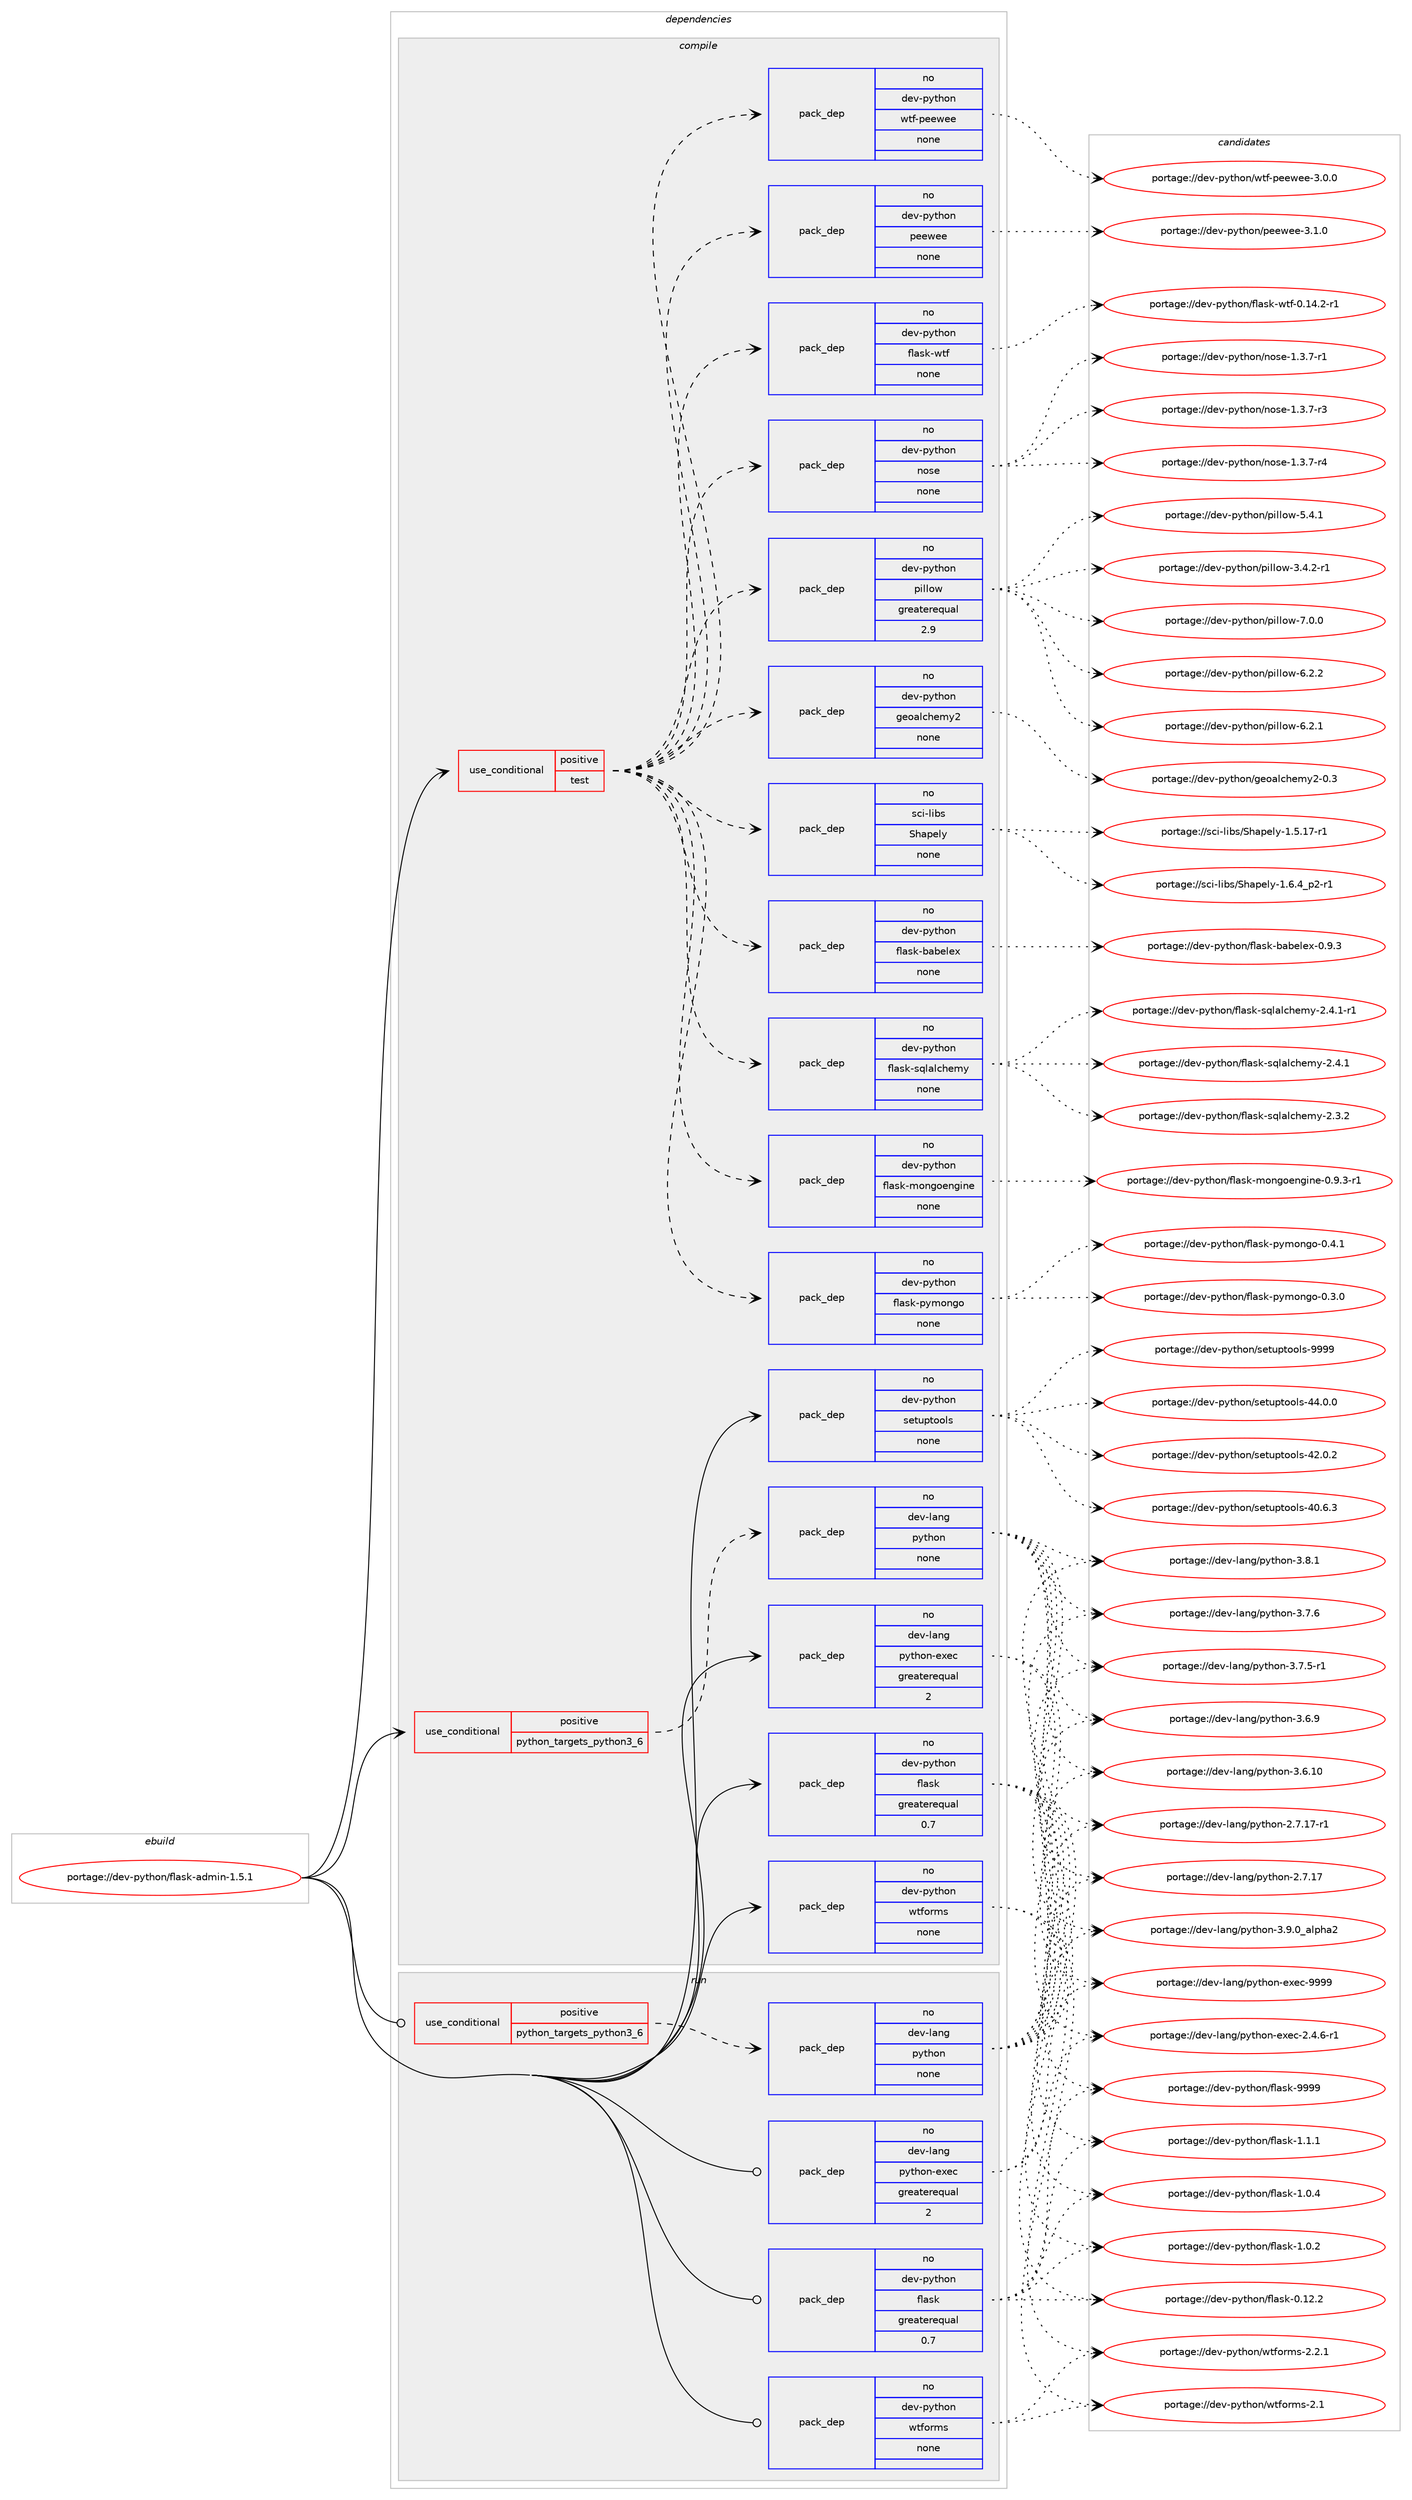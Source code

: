 digraph prolog {

# *************
# Graph options
# *************

newrank=true;
concentrate=true;
compound=true;
graph [rankdir=LR,fontname=Helvetica,fontsize=10,ranksep=1.5];#, ranksep=2.5, nodesep=0.2];
edge  [arrowhead=vee];
node  [fontname=Helvetica,fontsize=10];

# **********
# The ebuild
# **********

subgraph cluster_leftcol {
color=gray;
rank=same;
label=<<i>ebuild</i>>;
id [label="portage://dev-python/flask-admin-1.5.1", color=red, width=4, href="../dev-python/flask-admin-1.5.1.svg"];
}

# ****************
# The dependencies
# ****************

subgraph cluster_midcol {
color=gray;
label=<<i>dependencies</i>>;
subgraph cluster_compile {
fillcolor="#eeeeee";
style=filled;
label=<<i>compile</i>>;
subgraph cond115928 {
dependency461058 [label=<<TABLE BORDER="0" CELLBORDER="1" CELLSPACING="0" CELLPADDING="4"><TR><TD ROWSPAN="3" CELLPADDING="10">use_conditional</TD></TR><TR><TD>positive</TD></TR><TR><TD>python_targets_python3_6</TD></TR></TABLE>>, shape=none, color=red];
subgraph pack340140 {
dependency461059 [label=<<TABLE BORDER="0" CELLBORDER="1" CELLSPACING="0" CELLPADDING="4" WIDTH="220"><TR><TD ROWSPAN="6" CELLPADDING="30">pack_dep</TD></TR><TR><TD WIDTH="110">no</TD></TR><TR><TD>dev-lang</TD></TR><TR><TD>python</TD></TR><TR><TD>none</TD></TR><TR><TD></TD></TR></TABLE>>, shape=none, color=blue];
}
dependency461058:e -> dependency461059:w [weight=20,style="dashed",arrowhead="vee"];
}
id:e -> dependency461058:w [weight=20,style="solid",arrowhead="vee"];
subgraph cond115929 {
dependency461060 [label=<<TABLE BORDER="0" CELLBORDER="1" CELLSPACING="0" CELLPADDING="4"><TR><TD ROWSPAN="3" CELLPADDING="10">use_conditional</TD></TR><TR><TD>positive</TD></TR><TR><TD>test</TD></TR></TABLE>>, shape=none, color=red];
subgraph pack340141 {
dependency461061 [label=<<TABLE BORDER="0" CELLBORDER="1" CELLSPACING="0" CELLPADDING="4" WIDTH="220"><TR><TD ROWSPAN="6" CELLPADDING="30">pack_dep</TD></TR><TR><TD WIDTH="110">no</TD></TR><TR><TD>dev-python</TD></TR><TR><TD>nose</TD></TR><TR><TD>none</TD></TR><TR><TD></TD></TR></TABLE>>, shape=none, color=blue];
}
dependency461060:e -> dependency461061:w [weight=20,style="dashed",arrowhead="vee"];
subgraph pack340142 {
dependency461062 [label=<<TABLE BORDER="0" CELLBORDER="1" CELLSPACING="0" CELLPADDING="4" WIDTH="220"><TR><TD ROWSPAN="6" CELLPADDING="30">pack_dep</TD></TR><TR><TD WIDTH="110">no</TD></TR><TR><TD>dev-python</TD></TR><TR><TD>flask-wtf</TD></TR><TR><TD>none</TD></TR><TR><TD></TD></TR></TABLE>>, shape=none, color=blue];
}
dependency461060:e -> dependency461062:w [weight=20,style="dashed",arrowhead="vee"];
subgraph pack340143 {
dependency461063 [label=<<TABLE BORDER="0" CELLBORDER="1" CELLSPACING="0" CELLPADDING="4" WIDTH="220"><TR><TD ROWSPAN="6" CELLPADDING="30">pack_dep</TD></TR><TR><TD WIDTH="110">no</TD></TR><TR><TD>dev-python</TD></TR><TR><TD>peewee</TD></TR><TR><TD>none</TD></TR><TR><TD></TD></TR></TABLE>>, shape=none, color=blue];
}
dependency461060:e -> dependency461063:w [weight=20,style="dashed",arrowhead="vee"];
subgraph pack340144 {
dependency461064 [label=<<TABLE BORDER="0" CELLBORDER="1" CELLSPACING="0" CELLPADDING="4" WIDTH="220"><TR><TD ROWSPAN="6" CELLPADDING="30">pack_dep</TD></TR><TR><TD WIDTH="110">no</TD></TR><TR><TD>dev-python</TD></TR><TR><TD>wtf-peewee</TD></TR><TR><TD>none</TD></TR><TR><TD></TD></TR></TABLE>>, shape=none, color=blue];
}
dependency461060:e -> dependency461064:w [weight=20,style="dashed",arrowhead="vee"];
subgraph pack340145 {
dependency461065 [label=<<TABLE BORDER="0" CELLBORDER="1" CELLSPACING="0" CELLPADDING="4" WIDTH="220"><TR><TD ROWSPAN="6" CELLPADDING="30">pack_dep</TD></TR><TR><TD WIDTH="110">no</TD></TR><TR><TD>dev-python</TD></TR><TR><TD>flask-pymongo</TD></TR><TR><TD>none</TD></TR><TR><TD></TD></TR></TABLE>>, shape=none, color=blue];
}
dependency461060:e -> dependency461065:w [weight=20,style="dashed",arrowhead="vee"];
subgraph pack340146 {
dependency461066 [label=<<TABLE BORDER="0" CELLBORDER="1" CELLSPACING="0" CELLPADDING="4" WIDTH="220"><TR><TD ROWSPAN="6" CELLPADDING="30">pack_dep</TD></TR><TR><TD WIDTH="110">no</TD></TR><TR><TD>dev-python</TD></TR><TR><TD>flask-mongoengine</TD></TR><TR><TD>none</TD></TR><TR><TD></TD></TR></TABLE>>, shape=none, color=blue];
}
dependency461060:e -> dependency461066:w [weight=20,style="dashed",arrowhead="vee"];
subgraph pack340147 {
dependency461067 [label=<<TABLE BORDER="0" CELLBORDER="1" CELLSPACING="0" CELLPADDING="4" WIDTH="220"><TR><TD ROWSPAN="6" CELLPADDING="30">pack_dep</TD></TR><TR><TD WIDTH="110">no</TD></TR><TR><TD>dev-python</TD></TR><TR><TD>flask-sqlalchemy</TD></TR><TR><TD>none</TD></TR><TR><TD></TD></TR></TABLE>>, shape=none, color=blue];
}
dependency461060:e -> dependency461067:w [weight=20,style="dashed",arrowhead="vee"];
subgraph pack340148 {
dependency461068 [label=<<TABLE BORDER="0" CELLBORDER="1" CELLSPACING="0" CELLPADDING="4" WIDTH="220"><TR><TD ROWSPAN="6" CELLPADDING="30">pack_dep</TD></TR><TR><TD WIDTH="110">no</TD></TR><TR><TD>dev-python</TD></TR><TR><TD>flask-babelex</TD></TR><TR><TD>none</TD></TR><TR><TD></TD></TR></TABLE>>, shape=none, color=blue];
}
dependency461060:e -> dependency461068:w [weight=20,style="dashed",arrowhead="vee"];
subgraph pack340149 {
dependency461069 [label=<<TABLE BORDER="0" CELLBORDER="1" CELLSPACING="0" CELLPADDING="4" WIDTH="220"><TR><TD ROWSPAN="6" CELLPADDING="30">pack_dep</TD></TR><TR><TD WIDTH="110">no</TD></TR><TR><TD>sci-libs</TD></TR><TR><TD>Shapely</TD></TR><TR><TD>none</TD></TR><TR><TD></TD></TR></TABLE>>, shape=none, color=blue];
}
dependency461060:e -> dependency461069:w [weight=20,style="dashed",arrowhead="vee"];
subgraph pack340150 {
dependency461070 [label=<<TABLE BORDER="0" CELLBORDER="1" CELLSPACING="0" CELLPADDING="4" WIDTH="220"><TR><TD ROWSPAN="6" CELLPADDING="30">pack_dep</TD></TR><TR><TD WIDTH="110">no</TD></TR><TR><TD>dev-python</TD></TR><TR><TD>geoalchemy2</TD></TR><TR><TD>none</TD></TR><TR><TD></TD></TR></TABLE>>, shape=none, color=blue];
}
dependency461060:e -> dependency461070:w [weight=20,style="dashed",arrowhead="vee"];
subgraph pack340151 {
dependency461071 [label=<<TABLE BORDER="0" CELLBORDER="1" CELLSPACING="0" CELLPADDING="4" WIDTH="220"><TR><TD ROWSPAN="6" CELLPADDING="30">pack_dep</TD></TR><TR><TD WIDTH="110">no</TD></TR><TR><TD>dev-python</TD></TR><TR><TD>pillow</TD></TR><TR><TD>greaterequal</TD></TR><TR><TD>2.9</TD></TR></TABLE>>, shape=none, color=blue];
}
dependency461060:e -> dependency461071:w [weight=20,style="dashed",arrowhead="vee"];
}
id:e -> dependency461060:w [weight=20,style="solid",arrowhead="vee"];
subgraph pack340152 {
dependency461072 [label=<<TABLE BORDER="0" CELLBORDER="1" CELLSPACING="0" CELLPADDING="4" WIDTH="220"><TR><TD ROWSPAN="6" CELLPADDING="30">pack_dep</TD></TR><TR><TD WIDTH="110">no</TD></TR><TR><TD>dev-lang</TD></TR><TR><TD>python-exec</TD></TR><TR><TD>greaterequal</TD></TR><TR><TD>2</TD></TR></TABLE>>, shape=none, color=blue];
}
id:e -> dependency461072:w [weight=20,style="solid",arrowhead="vee"];
subgraph pack340153 {
dependency461073 [label=<<TABLE BORDER="0" CELLBORDER="1" CELLSPACING="0" CELLPADDING="4" WIDTH="220"><TR><TD ROWSPAN="6" CELLPADDING="30">pack_dep</TD></TR><TR><TD WIDTH="110">no</TD></TR><TR><TD>dev-python</TD></TR><TR><TD>flask</TD></TR><TR><TD>greaterequal</TD></TR><TR><TD>0.7</TD></TR></TABLE>>, shape=none, color=blue];
}
id:e -> dependency461073:w [weight=20,style="solid",arrowhead="vee"];
subgraph pack340154 {
dependency461074 [label=<<TABLE BORDER="0" CELLBORDER="1" CELLSPACING="0" CELLPADDING="4" WIDTH="220"><TR><TD ROWSPAN="6" CELLPADDING="30">pack_dep</TD></TR><TR><TD WIDTH="110">no</TD></TR><TR><TD>dev-python</TD></TR><TR><TD>setuptools</TD></TR><TR><TD>none</TD></TR><TR><TD></TD></TR></TABLE>>, shape=none, color=blue];
}
id:e -> dependency461074:w [weight=20,style="solid",arrowhead="vee"];
subgraph pack340155 {
dependency461075 [label=<<TABLE BORDER="0" CELLBORDER="1" CELLSPACING="0" CELLPADDING="4" WIDTH="220"><TR><TD ROWSPAN="6" CELLPADDING="30">pack_dep</TD></TR><TR><TD WIDTH="110">no</TD></TR><TR><TD>dev-python</TD></TR><TR><TD>wtforms</TD></TR><TR><TD>none</TD></TR><TR><TD></TD></TR></TABLE>>, shape=none, color=blue];
}
id:e -> dependency461075:w [weight=20,style="solid",arrowhead="vee"];
}
subgraph cluster_compileandrun {
fillcolor="#eeeeee";
style=filled;
label=<<i>compile and run</i>>;
}
subgraph cluster_run {
fillcolor="#eeeeee";
style=filled;
label=<<i>run</i>>;
subgraph cond115930 {
dependency461076 [label=<<TABLE BORDER="0" CELLBORDER="1" CELLSPACING="0" CELLPADDING="4"><TR><TD ROWSPAN="3" CELLPADDING="10">use_conditional</TD></TR><TR><TD>positive</TD></TR><TR><TD>python_targets_python3_6</TD></TR></TABLE>>, shape=none, color=red];
subgraph pack340156 {
dependency461077 [label=<<TABLE BORDER="0" CELLBORDER="1" CELLSPACING="0" CELLPADDING="4" WIDTH="220"><TR><TD ROWSPAN="6" CELLPADDING="30">pack_dep</TD></TR><TR><TD WIDTH="110">no</TD></TR><TR><TD>dev-lang</TD></TR><TR><TD>python</TD></TR><TR><TD>none</TD></TR><TR><TD></TD></TR></TABLE>>, shape=none, color=blue];
}
dependency461076:e -> dependency461077:w [weight=20,style="dashed",arrowhead="vee"];
}
id:e -> dependency461076:w [weight=20,style="solid",arrowhead="odot"];
subgraph pack340157 {
dependency461078 [label=<<TABLE BORDER="0" CELLBORDER="1" CELLSPACING="0" CELLPADDING="4" WIDTH="220"><TR><TD ROWSPAN="6" CELLPADDING="30">pack_dep</TD></TR><TR><TD WIDTH="110">no</TD></TR><TR><TD>dev-lang</TD></TR><TR><TD>python-exec</TD></TR><TR><TD>greaterequal</TD></TR><TR><TD>2</TD></TR></TABLE>>, shape=none, color=blue];
}
id:e -> dependency461078:w [weight=20,style="solid",arrowhead="odot"];
subgraph pack340158 {
dependency461079 [label=<<TABLE BORDER="0" CELLBORDER="1" CELLSPACING="0" CELLPADDING="4" WIDTH="220"><TR><TD ROWSPAN="6" CELLPADDING="30">pack_dep</TD></TR><TR><TD WIDTH="110">no</TD></TR><TR><TD>dev-python</TD></TR><TR><TD>flask</TD></TR><TR><TD>greaterequal</TD></TR><TR><TD>0.7</TD></TR></TABLE>>, shape=none, color=blue];
}
id:e -> dependency461079:w [weight=20,style="solid",arrowhead="odot"];
subgraph pack340159 {
dependency461080 [label=<<TABLE BORDER="0" CELLBORDER="1" CELLSPACING="0" CELLPADDING="4" WIDTH="220"><TR><TD ROWSPAN="6" CELLPADDING="30">pack_dep</TD></TR><TR><TD WIDTH="110">no</TD></TR><TR><TD>dev-python</TD></TR><TR><TD>wtforms</TD></TR><TR><TD>none</TD></TR><TR><TD></TD></TR></TABLE>>, shape=none, color=blue];
}
id:e -> dependency461080:w [weight=20,style="solid",arrowhead="odot"];
}
}

# **************
# The candidates
# **************

subgraph cluster_choices {
rank=same;
color=gray;
label=<<i>candidates</i>>;

subgraph choice340140 {
color=black;
nodesep=1;
choice10010111845108971101034711212111610411111045514657464895971081121049750 [label="portage://dev-lang/python-3.9.0_alpha2", color=red, width=4,href="../dev-lang/python-3.9.0_alpha2.svg"];
choice100101118451089711010347112121116104111110455146564649 [label="portage://dev-lang/python-3.8.1", color=red, width=4,href="../dev-lang/python-3.8.1.svg"];
choice100101118451089711010347112121116104111110455146554654 [label="portage://dev-lang/python-3.7.6", color=red, width=4,href="../dev-lang/python-3.7.6.svg"];
choice1001011184510897110103471121211161041111104551465546534511449 [label="portage://dev-lang/python-3.7.5-r1", color=red, width=4,href="../dev-lang/python-3.7.5-r1.svg"];
choice100101118451089711010347112121116104111110455146544657 [label="portage://dev-lang/python-3.6.9", color=red, width=4,href="../dev-lang/python-3.6.9.svg"];
choice10010111845108971101034711212111610411111045514654464948 [label="portage://dev-lang/python-3.6.10", color=red, width=4,href="../dev-lang/python-3.6.10.svg"];
choice100101118451089711010347112121116104111110455046554649554511449 [label="portage://dev-lang/python-2.7.17-r1", color=red, width=4,href="../dev-lang/python-2.7.17-r1.svg"];
choice10010111845108971101034711212111610411111045504655464955 [label="portage://dev-lang/python-2.7.17", color=red, width=4,href="../dev-lang/python-2.7.17.svg"];
dependency461059:e -> choice10010111845108971101034711212111610411111045514657464895971081121049750:w [style=dotted,weight="100"];
dependency461059:e -> choice100101118451089711010347112121116104111110455146564649:w [style=dotted,weight="100"];
dependency461059:e -> choice100101118451089711010347112121116104111110455146554654:w [style=dotted,weight="100"];
dependency461059:e -> choice1001011184510897110103471121211161041111104551465546534511449:w [style=dotted,weight="100"];
dependency461059:e -> choice100101118451089711010347112121116104111110455146544657:w [style=dotted,weight="100"];
dependency461059:e -> choice10010111845108971101034711212111610411111045514654464948:w [style=dotted,weight="100"];
dependency461059:e -> choice100101118451089711010347112121116104111110455046554649554511449:w [style=dotted,weight="100"];
dependency461059:e -> choice10010111845108971101034711212111610411111045504655464955:w [style=dotted,weight="100"];
}
subgraph choice340141 {
color=black;
nodesep=1;
choice10010111845112121116104111110471101111151014549465146554511452 [label="portage://dev-python/nose-1.3.7-r4", color=red, width=4,href="../dev-python/nose-1.3.7-r4.svg"];
choice10010111845112121116104111110471101111151014549465146554511451 [label="portage://dev-python/nose-1.3.7-r3", color=red, width=4,href="../dev-python/nose-1.3.7-r3.svg"];
choice10010111845112121116104111110471101111151014549465146554511449 [label="portage://dev-python/nose-1.3.7-r1", color=red, width=4,href="../dev-python/nose-1.3.7-r1.svg"];
dependency461061:e -> choice10010111845112121116104111110471101111151014549465146554511452:w [style=dotted,weight="100"];
dependency461061:e -> choice10010111845112121116104111110471101111151014549465146554511451:w [style=dotted,weight="100"];
dependency461061:e -> choice10010111845112121116104111110471101111151014549465146554511449:w [style=dotted,weight="100"];
}
subgraph choice340142 {
color=black;
nodesep=1;
choice10010111845112121116104111110471021089711510745119116102454846495246504511449 [label="portage://dev-python/flask-wtf-0.14.2-r1", color=red, width=4,href="../dev-python/flask-wtf-0.14.2-r1.svg"];
dependency461062:e -> choice10010111845112121116104111110471021089711510745119116102454846495246504511449:w [style=dotted,weight="100"];
}
subgraph choice340143 {
color=black;
nodesep=1;
choice1001011184511212111610411111047112101101119101101455146494648 [label="portage://dev-python/peewee-3.1.0", color=red, width=4,href="../dev-python/peewee-3.1.0.svg"];
dependency461063:e -> choice1001011184511212111610411111047112101101119101101455146494648:w [style=dotted,weight="100"];
}
subgraph choice340144 {
color=black;
nodesep=1;
choice100101118451121211161041111104711911610245112101101119101101455146484648 [label="portage://dev-python/wtf-peewee-3.0.0", color=red, width=4,href="../dev-python/wtf-peewee-3.0.0.svg"];
dependency461064:e -> choice100101118451121211161041111104711911610245112101101119101101455146484648:w [style=dotted,weight="100"];
}
subgraph choice340145 {
color=black;
nodesep=1;
choice10010111845112121116104111110471021089711510745112121109111110103111454846524649 [label="portage://dev-python/flask-pymongo-0.4.1", color=red, width=4,href="../dev-python/flask-pymongo-0.4.1.svg"];
choice10010111845112121116104111110471021089711510745112121109111110103111454846514648 [label="portage://dev-python/flask-pymongo-0.3.0", color=red, width=4,href="../dev-python/flask-pymongo-0.3.0.svg"];
dependency461065:e -> choice10010111845112121116104111110471021089711510745112121109111110103111454846524649:w [style=dotted,weight="100"];
dependency461065:e -> choice10010111845112121116104111110471021089711510745112121109111110103111454846514648:w [style=dotted,weight="100"];
}
subgraph choice340146 {
color=black;
nodesep=1;
choice100101118451121211161041111104710210897115107451091111101031111011101031051101014548465746514511449 [label="portage://dev-python/flask-mongoengine-0.9.3-r1", color=red, width=4,href="../dev-python/flask-mongoengine-0.9.3-r1.svg"];
dependency461066:e -> choice100101118451121211161041111104710210897115107451091111101031111011101031051101014548465746514511449:w [style=dotted,weight="100"];
}
subgraph choice340147 {
color=black;
nodesep=1;
choice1001011184511212111610411111047102108971151074511511310897108991041011091214550465246494511449 [label="portage://dev-python/flask-sqlalchemy-2.4.1-r1", color=red, width=4,href="../dev-python/flask-sqlalchemy-2.4.1-r1.svg"];
choice100101118451121211161041111104710210897115107451151131089710899104101109121455046524649 [label="portage://dev-python/flask-sqlalchemy-2.4.1", color=red, width=4,href="../dev-python/flask-sqlalchemy-2.4.1.svg"];
choice100101118451121211161041111104710210897115107451151131089710899104101109121455046514650 [label="portage://dev-python/flask-sqlalchemy-2.3.2", color=red, width=4,href="../dev-python/flask-sqlalchemy-2.3.2.svg"];
dependency461067:e -> choice1001011184511212111610411111047102108971151074511511310897108991041011091214550465246494511449:w [style=dotted,weight="100"];
dependency461067:e -> choice100101118451121211161041111104710210897115107451151131089710899104101109121455046524649:w [style=dotted,weight="100"];
dependency461067:e -> choice100101118451121211161041111104710210897115107451151131089710899104101109121455046514650:w [style=dotted,weight="100"];
}
subgraph choice340148 {
color=black;
nodesep=1;
choice10010111845112121116104111110471021089711510745989798101108101120454846574651 [label="portage://dev-python/flask-babelex-0.9.3", color=red, width=4,href="../dev-python/flask-babelex-0.9.3.svg"];
dependency461068:e -> choice10010111845112121116104111110471021089711510745989798101108101120454846574651:w [style=dotted,weight="100"];
}
subgraph choice340149 {
color=black;
nodesep=1;
choice11599105451081059811547831049711210110812145494654465295112504511449 [label="portage://sci-libs/Shapely-1.6.4_p2-r1", color=red, width=4,href="../sci-libs/Shapely-1.6.4_p2-r1.svg"];
choice115991054510810598115478310497112101108121454946534649554511449 [label="portage://sci-libs/Shapely-1.5.17-r1", color=red, width=4,href="../sci-libs/Shapely-1.5.17-r1.svg"];
dependency461069:e -> choice11599105451081059811547831049711210110812145494654465295112504511449:w [style=dotted,weight="100"];
dependency461069:e -> choice115991054510810598115478310497112101108121454946534649554511449:w [style=dotted,weight="100"];
}
subgraph choice340150 {
color=black;
nodesep=1;
choice100101118451121211161041111104710310111197108991041011091215045484651 [label="portage://dev-python/geoalchemy2-0.3", color=red, width=4,href="../dev-python/geoalchemy2-0.3.svg"];
dependency461070:e -> choice100101118451121211161041111104710310111197108991041011091215045484651:w [style=dotted,weight="100"];
}
subgraph choice340151 {
color=black;
nodesep=1;
choice1001011184511212111610411111047112105108108111119455546484648 [label="portage://dev-python/pillow-7.0.0", color=red, width=4,href="../dev-python/pillow-7.0.0.svg"];
choice1001011184511212111610411111047112105108108111119455446504650 [label="portage://dev-python/pillow-6.2.2", color=red, width=4,href="../dev-python/pillow-6.2.2.svg"];
choice1001011184511212111610411111047112105108108111119455446504649 [label="portage://dev-python/pillow-6.2.1", color=red, width=4,href="../dev-python/pillow-6.2.1.svg"];
choice1001011184511212111610411111047112105108108111119455346524649 [label="portage://dev-python/pillow-5.4.1", color=red, width=4,href="../dev-python/pillow-5.4.1.svg"];
choice10010111845112121116104111110471121051081081111194551465246504511449 [label="portage://dev-python/pillow-3.4.2-r1", color=red, width=4,href="../dev-python/pillow-3.4.2-r1.svg"];
dependency461071:e -> choice1001011184511212111610411111047112105108108111119455546484648:w [style=dotted,weight="100"];
dependency461071:e -> choice1001011184511212111610411111047112105108108111119455446504650:w [style=dotted,weight="100"];
dependency461071:e -> choice1001011184511212111610411111047112105108108111119455446504649:w [style=dotted,weight="100"];
dependency461071:e -> choice1001011184511212111610411111047112105108108111119455346524649:w [style=dotted,weight="100"];
dependency461071:e -> choice10010111845112121116104111110471121051081081111194551465246504511449:w [style=dotted,weight="100"];
}
subgraph choice340152 {
color=black;
nodesep=1;
choice10010111845108971101034711212111610411111045101120101994557575757 [label="portage://dev-lang/python-exec-9999", color=red, width=4,href="../dev-lang/python-exec-9999.svg"];
choice10010111845108971101034711212111610411111045101120101994550465246544511449 [label="portage://dev-lang/python-exec-2.4.6-r1", color=red, width=4,href="../dev-lang/python-exec-2.4.6-r1.svg"];
dependency461072:e -> choice10010111845108971101034711212111610411111045101120101994557575757:w [style=dotted,weight="100"];
dependency461072:e -> choice10010111845108971101034711212111610411111045101120101994550465246544511449:w [style=dotted,weight="100"];
}
subgraph choice340153 {
color=black;
nodesep=1;
choice1001011184511212111610411111047102108971151074557575757 [label="portage://dev-python/flask-9999", color=red, width=4,href="../dev-python/flask-9999.svg"];
choice100101118451121211161041111104710210897115107454946494649 [label="portage://dev-python/flask-1.1.1", color=red, width=4,href="../dev-python/flask-1.1.1.svg"];
choice100101118451121211161041111104710210897115107454946484652 [label="portage://dev-python/flask-1.0.4", color=red, width=4,href="../dev-python/flask-1.0.4.svg"];
choice100101118451121211161041111104710210897115107454946484650 [label="portage://dev-python/flask-1.0.2", color=red, width=4,href="../dev-python/flask-1.0.2.svg"];
choice10010111845112121116104111110471021089711510745484649504650 [label="portage://dev-python/flask-0.12.2", color=red, width=4,href="../dev-python/flask-0.12.2.svg"];
dependency461073:e -> choice1001011184511212111610411111047102108971151074557575757:w [style=dotted,weight="100"];
dependency461073:e -> choice100101118451121211161041111104710210897115107454946494649:w [style=dotted,weight="100"];
dependency461073:e -> choice100101118451121211161041111104710210897115107454946484652:w [style=dotted,weight="100"];
dependency461073:e -> choice100101118451121211161041111104710210897115107454946484650:w [style=dotted,weight="100"];
dependency461073:e -> choice10010111845112121116104111110471021089711510745484649504650:w [style=dotted,weight="100"];
}
subgraph choice340154 {
color=black;
nodesep=1;
choice10010111845112121116104111110471151011161171121161111111081154557575757 [label="portage://dev-python/setuptools-9999", color=red, width=4,href="../dev-python/setuptools-9999.svg"];
choice100101118451121211161041111104711510111611711211611111110811545525246484648 [label="portage://dev-python/setuptools-44.0.0", color=red, width=4,href="../dev-python/setuptools-44.0.0.svg"];
choice100101118451121211161041111104711510111611711211611111110811545525046484650 [label="portage://dev-python/setuptools-42.0.2", color=red, width=4,href="../dev-python/setuptools-42.0.2.svg"];
choice100101118451121211161041111104711510111611711211611111110811545524846544651 [label="portage://dev-python/setuptools-40.6.3", color=red, width=4,href="../dev-python/setuptools-40.6.3.svg"];
dependency461074:e -> choice10010111845112121116104111110471151011161171121161111111081154557575757:w [style=dotted,weight="100"];
dependency461074:e -> choice100101118451121211161041111104711510111611711211611111110811545525246484648:w [style=dotted,weight="100"];
dependency461074:e -> choice100101118451121211161041111104711510111611711211611111110811545525046484650:w [style=dotted,weight="100"];
dependency461074:e -> choice100101118451121211161041111104711510111611711211611111110811545524846544651:w [style=dotted,weight="100"];
}
subgraph choice340155 {
color=black;
nodesep=1;
choice1001011184511212111610411111047119116102111114109115455046504649 [label="portage://dev-python/wtforms-2.2.1", color=red, width=4,href="../dev-python/wtforms-2.2.1.svg"];
choice100101118451121211161041111104711911610211111410911545504649 [label="portage://dev-python/wtforms-2.1", color=red, width=4,href="../dev-python/wtforms-2.1.svg"];
dependency461075:e -> choice1001011184511212111610411111047119116102111114109115455046504649:w [style=dotted,weight="100"];
dependency461075:e -> choice100101118451121211161041111104711911610211111410911545504649:w [style=dotted,weight="100"];
}
subgraph choice340156 {
color=black;
nodesep=1;
choice10010111845108971101034711212111610411111045514657464895971081121049750 [label="portage://dev-lang/python-3.9.0_alpha2", color=red, width=4,href="../dev-lang/python-3.9.0_alpha2.svg"];
choice100101118451089711010347112121116104111110455146564649 [label="portage://dev-lang/python-3.8.1", color=red, width=4,href="../dev-lang/python-3.8.1.svg"];
choice100101118451089711010347112121116104111110455146554654 [label="portage://dev-lang/python-3.7.6", color=red, width=4,href="../dev-lang/python-3.7.6.svg"];
choice1001011184510897110103471121211161041111104551465546534511449 [label="portage://dev-lang/python-3.7.5-r1", color=red, width=4,href="../dev-lang/python-3.7.5-r1.svg"];
choice100101118451089711010347112121116104111110455146544657 [label="portage://dev-lang/python-3.6.9", color=red, width=4,href="../dev-lang/python-3.6.9.svg"];
choice10010111845108971101034711212111610411111045514654464948 [label="portage://dev-lang/python-3.6.10", color=red, width=4,href="../dev-lang/python-3.6.10.svg"];
choice100101118451089711010347112121116104111110455046554649554511449 [label="portage://dev-lang/python-2.7.17-r1", color=red, width=4,href="../dev-lang/python-2.7.17-r1.svg"];
choice10010111845108971101034711212111610411111045504655464955 [label="portage://dev-lang/python-2.7.17", color=red, width=4,href="../dev-lang/python-2.7.17.svg"];
dependency461077:e -> choice10010111845108971101034711212111610411111045514657464895971081121049750:w [style=dotted,weight="100"];
dependency461077:e -> choice100101118451089711010347112121116104111110455146564649:w [style=dotted,weight="100"];
dependency461077:e -> choice100101118451089711010347112121116104111110455146554654:w [style=dotted,weight="100"];
dependency461077:e -> choice1001011184510897110103471121211161041111104551465546534511449:w [style=dotted,weight="100"];
dependency461077:e -> choice100101118451089711010347112121116104111110455146544657:w [style=dotted,weight="100"];
dependency461077:e -> choice10010111845108971101034711212111610411111045514654464948:w [style=dotted,weight="100"];
dependency461077:e -> choice100101118451089711010347112121116104111110455046554649554511449:w [style=dotted,weight="100"];
dependency461077:e -> choice10010111845108971101034711212111610411111045504655464955:w [style=dotted,weight="100"];
}
subgraph choice340157 {
color=black;
nodesep=1;
choice10010111845108971101034711212111610411111045101120101994557575757 [label="portage://dev-lang/python-exec-9999", color=red, width=4,href="../dev-lang/python-exec-9999.svg"];
choice10010111845108971101034711212111610411111045101120101994550465246544511449 [label="portage://dev-lang/python-exec-2.4.6-r1", color=red, width=4,href="../dev-lang/python-exec-2.4.6-r1.svg"];
dependency461078:e -> choice10010111845108971101034711212111610411111045101120101994557575757:w [style=dotted,weight="100"];
dependency461078:e -> choice10010111845108971101034711212111610411111045101120101994550465246544511449:w [style=dotted,weight="100"];
}
subgraph choice340158 {
color=black;
nodesep=1;
choice1001011184511212111610411111047102108971151074557575757 [label="portage://dev-python/flask-9999", color=red, width=4,href="../dev-python/flask-9999.svg"];
choice100101118451121211161041111104710210897115107454946494649 [label="portage://dev-python/flask-1.1.1", color=red, width=4,href="../dev-python/flask-1.1.1.svg"];
choice100101118451121211161041111104710210897115107454946484652 [label="portage://dev-python/flask-1.0.4", color=red, width=4,href="../dev-python/flask-1.0.4.svg"];
choice100101118451121211161041111104710210897115107454946484650 [label="portage://dev-python/flask-1.0.2", color=red, width=4,href="../dev-python/flask-1.0.2.svg"];
choice10010111845112121116104111110471021089711510745484649504650 [label="portage://dev-python/flask-0.12.2", color=red, width=4,href="../dev-python/flask-0.12.2.svg"];
dependency461079:e -> choice1001011184511212111610411111047102108971151074557575757:w [style=dotted,weight="100"];
dependency461079:e -> choice100101118451121211161041111104710210897115107454946494649:w [style=dotted,weight="100"];
dependency461079:e -> choice100101118451121211161041111104710210897115107454946484652:w [style=dotted,weight="100"];
dependency461079:e -> choice100101118451121211161041111104710210897115107454946484650:w [style=dotted,weight="100"];
dependency461079:e -> choice10010111845112121116104111110471021089711510745484649504650:w [style=dotted,weight="100"];
}
subgraph choice340159 {
color=black;
nodesep=1;
choice1001011184511212111610411111047119116102111114109115455046504649 [label="portage://dev-python/wtforms-2.2.1", color=red, width=4,href="../dev-python/wtforms-2.2.1.svg"];
choice100101118451121211161041111104711911610211111410911545504649 [label="portage://dev-python/wtforms-2.1", color=red, width=4,href="../dev-python/wtforms-2.1.svg"];
dependency461080:e -> choice1001011184511212111610411111047119116102111114109115455046504649:w [style=dotted,weight="100"];
dependency461080:e -> choice100101118451121211161041111104711911610211111410911545504649:w [style=dotted,weight="100"];
}
}

}
